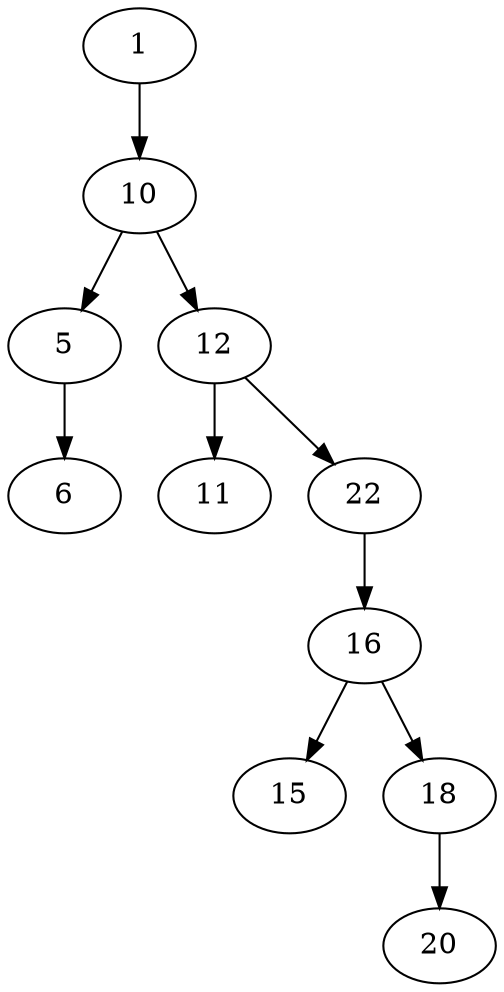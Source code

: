digraph BST {
1 -> 10;
10 -> 5;
10 -> 12;
5 -> 6;
12 -> 11;
12 -> 22;
22 -> 16;
16 -> 15;
16 -> 18;
18 -> 20;
}

